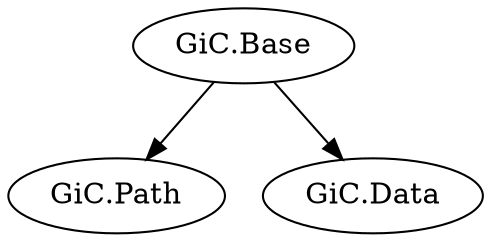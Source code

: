# 左は単純、右は複雑。上は純粋的、下は複雑的。
# neato を使用せよ。

digraph G {
    "GiC.Base" -> "GiC.Path";
    "GiC.Base" -> "GiC.Data";

    "GiC.Base" [pos = "0,0", pin = true];
    "GiC.Path" [pos = "4,0", pin = true];
    "GiC.Data" [pos = "2,-2", pin = true];
}
